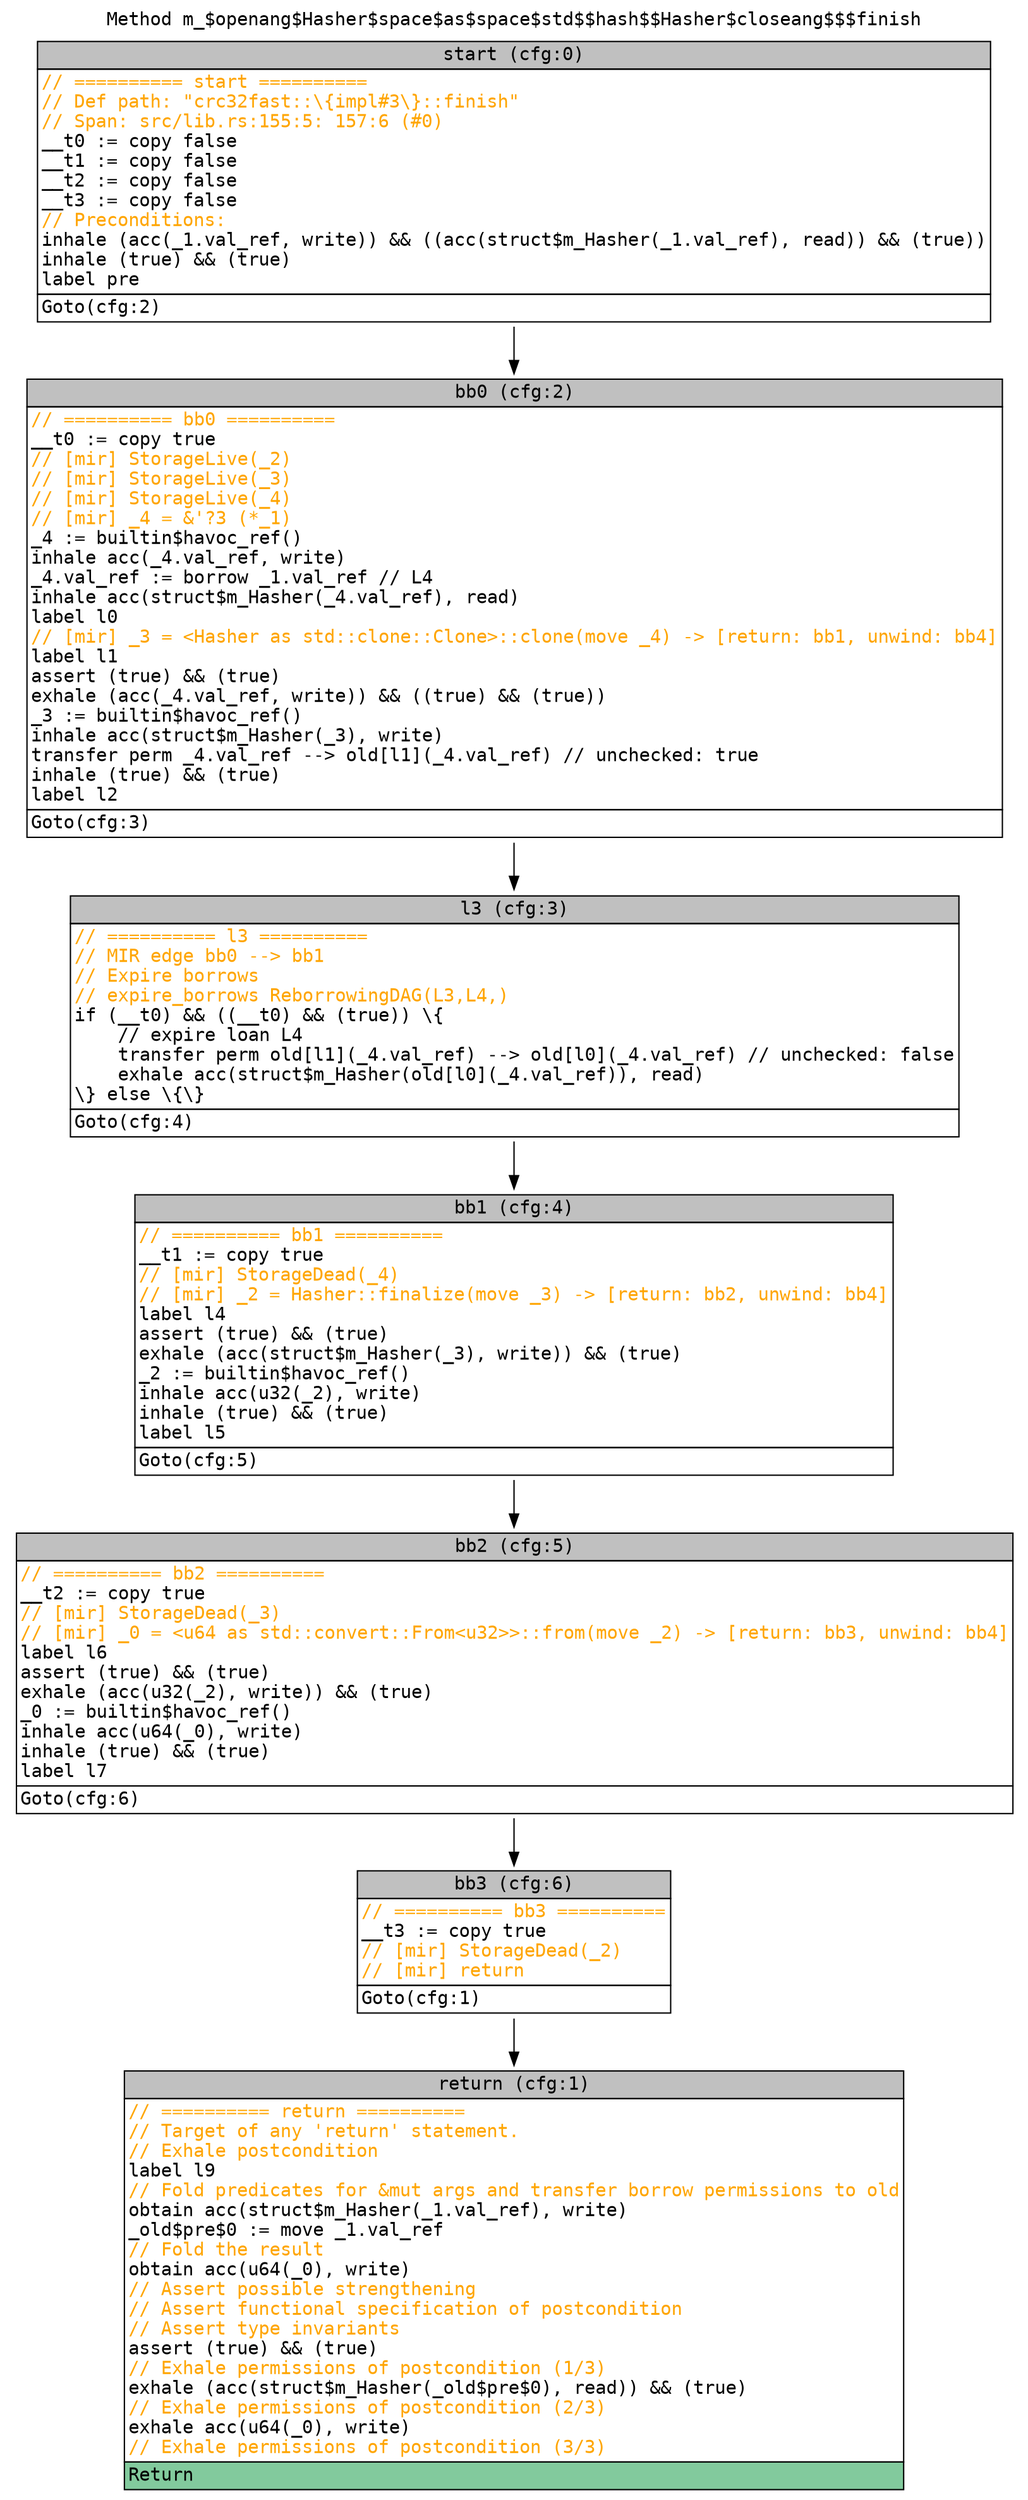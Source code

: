 digraph CFG {
graph [fontname=monospace];
node [fontname=monospace];
edge [fontname=monospace];
labelloc="t";
label="Method m_$openang$Hasher$space$as$space$std$$hash$$Hasher$closeang$$$finish";
"block_start" [shape=none,label=<<table border="0" cellborder="1" cellspacing="0"><tr><td bgcolor="gray" align="center">start (cfg:0)</td></tr><tr><td align="left" balign="left"><font color="orange">// ========== start ==========</font><br/><font color="orange">// Def path: "crc32fast::\{impl#3\}::finish"</font><br/><font color="orange">// Span: src/lib.rs:155:5: 157:6 (#0)</font><br/>__t0 := copy false<br/>__t1 := copy false<br/>__t2 := copy false<br/>__t3 := copy false<br/><font color="orange">// Preconditions:</font><br/>inhale (acc(_1.val_ref, write)) &amp;&amp; ((acc(struct$m_Hasher(_1.val_ref), read)) &amp;&amp; (true))<br/>inhale (true) &amp;&amp; (true)<br/>label pre</td></tr><tr><td align="left">Goto(cfg:2)<br/></td></tr></table>>];
"block_return" [shape=none,label=<<table border="0" cellborder="1" cellspacing="0"><tr><td bgcolor="gray" align="center">return (cfg:1)</td></tr><tr><td align="left" balign="left"><font color="orange">// ========== return ==========</font><br/><font color="orange">// Target of any 'return' statement.</font><br/><font color="orange">// Exhale postcondition</font><br/>label l9<br/><font color="orange">// Fold predicates for &amp;mut args and transfer borrow permissions to old</font><br/>obtain acc(struct$m_Hasher(_1.val_ref), write)<br/>_old$pre$0 := move _1.val_ref<br/><font color="orange">// Fold the result</font><br/>obtain acc(u64(_0), write)<br/><font color="orange">// Assert possible strengthening</font><br/><font color="orange">// Assert functional specification of postcondition</font><br/><font color="orange">// Assert type invariants</font><br/>assert (true) &amp;&amp; (true)<br/><font color="orange">// Exhale permissions of postcondition (1/3)</font><br/>exhale (acc(struct$m_Hasher(_old$pre$0), read)) &amp;&amp; (true)<br/><font color="orange">// Exhale permissions of postcondition (2/3)</font><br/>exhale acc(u64(_0), write)<br/><font color="orange">// Exhale permissions of postcondition (3/3)</font></td></tr><tr><td align="left" bgcolor="#82CA9D">Return<br/></td></tr></table>>];
"block_bb0" [shape=none,label=<<table border="0" cellborder="1" cellspacing="0"><tr><td bgcolor="gray" align="center">bb0 (cfg:2)</td></tr><tr><td align="left" balign="left"><font color="orange">// ========== bb0 ==========</font><br/>__t0 := copy true<br/><font color="orange">// [mir] StorageLive(_2)</font><br/><font color="orange">// [mir] StorageLive(_3)</font><br/><font color="orange">// [mir] StorageLive(_4)</font><br/><font color="orange">// [mir] _4 = &amp;'?3 (*_1)</font><br/>_4 := builtin$havoc_ref()<br/>inhale acc(_4.val_ref, write)<br/>_4.val_ref := borrow _1.val_ref // L4<br/>inhale acc(struct$m_Hasher(_4.val_ref), read)<br/>label l0<br/><font color="orange">// [mir] _3 = &lt;Hasher as std::clone::Clone&gt;::clone(move _4) -&gt; [return: bb1, unwind: bb4]</font><br/>label l1<br/>assert (true) &amp;&amp; (true)<br/>exhale (acc(_4.val_ref, write)) &amp;&amp; ((true) &amp;&amp; (true))<br/>_3 := builtin$havoc_ref()<br/>inhale acc(struct$m_Hasher(_3), write)<br/>transfer perm _4.val_ref --&gt; old[l1](_4.val_ref) // unchecked: true<br/>inhale (true) &amp;&amp; (true)<br/>label l2</td></tr><tr><td align="left">Goto(cfg:3)<br/></td></tr></table>>];
"block_l3" [shape=none,label=<<table border="0" cellborder="1" cellspacing="0"><tr><td bgcolor="gray" align="center">l3 (cfg:3)</td></tr><tr><td align="left" balign="left"><font color="orange">// ========== l3 ==========</font><br/><font color="orange">// MIR edge bb0 --&gt; bb1</font><br/><font color="orange">// Expire borrows</font><br/><font color="orange">// expire_borrows ReborrowingDAG(L3,L4,)</font><br/>if (__t0) &amp;&amp; ((__t0) &amp;&amp; (true)) \{<br/>    // expire loan L4<br/>    transfer perm old[l1](_4.val_ref) --&gt; old[l0](_4.val_ref) // unchecked: false<br/>    exhale acc(struct$m_Hasher(old[l0](_4.val_ref)), read)<br/>\} else \{\}</td></tr><tr><td align="left">Goto(cfg:4)<br/></td></tr></table>>];
"block_bb1" [shape=none,label=<<table border="0" cellborder="1" cellspacing="0"><tr><td bgcolor="gray" align="center">bb1 (cfg:4)</td></tr><tr><td align="left" balign="left"><font color="orange">// ========== bb1 ==========</font><br/>__t1 := copy true<br/><font color="orange">// [mir] StorageDead(_4)</font><br/><font color="orange">// [mir] _2 = Hasher::finalize(move _3) -&gt; [return: bb2, unwind: bb4]</font><br/>label l4<br/>assert (true) &amp;&amp; (true)<br/>exhale (acc(struct$m_Hasher(_3), write)) &amp;&amp; (true)<br/>_2 := builtin$havoc_ref()<br/>inhale acc(u32(_2), write)<br/>inhale (true) &amp;&amp; (true)<br/>label l5</td></tr><tr><td align="left">Goto(cfg:5)<br/></td></tr></table>>];
"block_bb2" [shape=none,label=<<table border="0" cellborder="1" cellspacing="0"><tr><td bgcolor="gray" align="center">bb2 (cfg:5)</td></tr><tr><td align="left" balign="left"><font color="orange">// ========== bb2 ==========</font><br/>__t2 := copy true<br/><font color="orange">// [mir] StorageDead(_3)</font><br/><font color="orange">// [mir] _0 = &lt;u64 as std::convert::From&lt;u32&gt;&gt;::from(move _2) -&gt; [return: bb3, unwind: bb4]</font><br/>label l6<br/>assert (true) &amp;&amp; (true)<br/>exhale (acc(u32(_2), write)) &amp;&amp; (true)<br/>_0 := builtin$havoc_ref()<br/>inhale acc(u64(_0), write)<br/>inhale (true) &amp;&amp; (true)<br/>label l7</td></tr><tr><td align="left">Goto(cfg:6)<br/></td></tr></table>>];
"block_bb3" [shape=none,label=<<table border="0" cellborder="1" cellspacing="0"><tr><td bgcolor="gray" align="center">bb3 (cfg:6)</td></tr><tr><td align="left" balign="left"><font color="orange">// ========== bb3 ==========</font><br/>__t3 := copy true<br/><font color="orange">// [mir] StorageDead(_2)</font><br/><font color="orange">// [mir] return</font></td></tr><tr><td align="left">Goto(cfg:1)<br/></td></tr></table>>];
"block_start" -> "block_bb0";
"block_bb0" -> "block_l3";
"block_l3" -> "block_bb1";
"block_bb1" -> "block_bb2";
"block_bb2" -> "block_bb3";
"block_bb3" -> "block_return";
}
